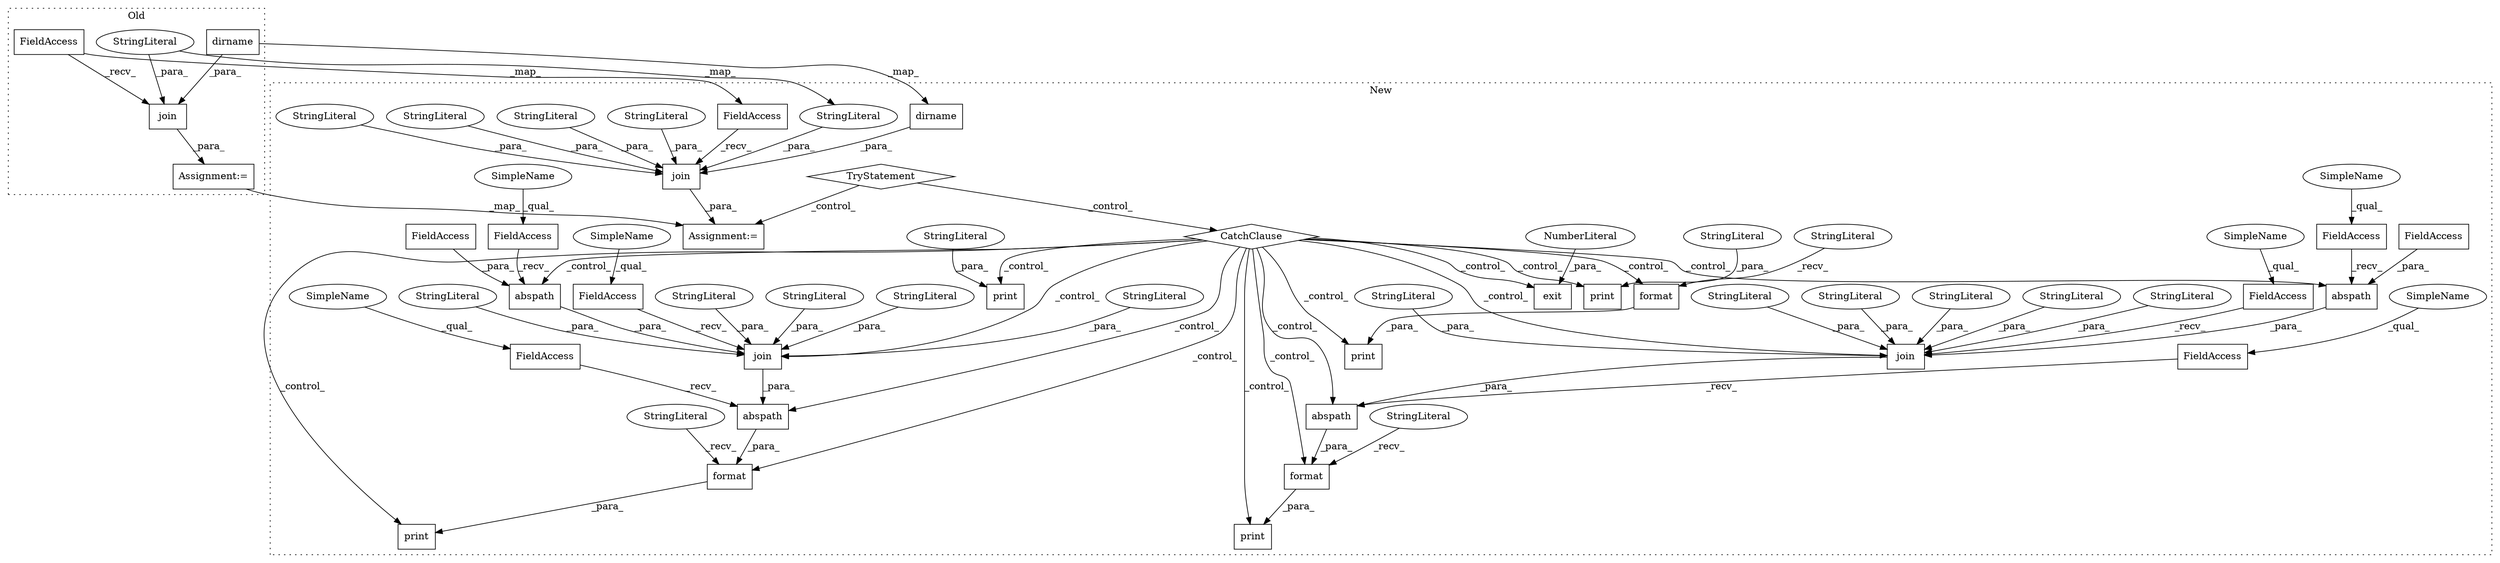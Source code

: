 digraph G {
subgraph cluster0 {
1 [label="join" a="32" s="2396,2471" l="5,1" shape="box"];
30 [label="Assignment:=" a="7" s="2480" l="1" shape="box"];
31 [label="dirname" a="32" s="2409,2442" l="8,1" shape="box"];
38 [label="StringLiteral" a="45" s="2444" l="27" shape="ellipse"];
41 [label="FieldAccess" a="22" s="2388" l="7" shape="box"];
label = "Old";
style="dotted";
}
subgraph cluster1 {
2 [label="print" a="32" s="2637,2698" l="6,1" shape="box"];
3 [label="StringLiteral" a="45" s="2643" l="55" shape="ellipse"];
4 [label="CatchClause" a="12" s="2565,2587" l="11,2" shape="diamond"];
5 [label="exit" a="32" s="3077,3083" l="5,1" shape="box"];
6 [label="print" a="32" s="2953,3064" l="6,1" shape="box"];
7 [label="NumberLiteral" a="34" s="3082" l="1" shape="ellipse"];
8 [label="print" a="32" s="2839,2944" l="6,1" shape="box"];
9 [label="TryStatement" a="54" s="2502" l="4" shape="diamond"];
10 [label="print" a="32" s="2707,2830" l="6,1" shape="box"];
11 [label="format" a="32" s="2617,2627" l="7,1" shape="box"];
12 [label="print" a="32" s="2597,2628" l="6,1" shape="box"];
13 [label="format" a="32" s="2724,2829" l="7,1" shape="box"];
14 [label="abspath" a="32" s="2768,2784" l="8,1" shape="box"];
15 [label="FieldAccess" a="22" s="2760" l="7" shape="box"];
16 [label="FieldAccess" a="22" s="2747" l="7" shape="box"];
17 [label="FieldAccess" a="22" s="2776" l="8" shape="box"];
18 [label="FieldAccess" a="22" s="2731" l="7" shape="box"];
19 [label="abspath" a="32" s="2739,2828" l="8,1" shape="box"];
20 [label="join" a="32" s="2755,2827" l="5,1" shape="box"];
21 [label="StringLiteral" a="45" s="2816" l="11" shape="ellipse"];
22 [label="StringLiteral" a="45" s="2713" l="10" shape="ellipse"];
23 [label="StringLiteral" a="45" s="2845" l="99" shape="ellipse"];
24 [label="StringLiteral" a="45" s="2796" l="6" shape="ellipse"];
25 [label="StringLiteral" a="45" s="2603" l="13" shape="ellipse"];
26 [label="StringLiteral" a="45" s="2803" l="5" shape="ellipse"];
27 [label="StringLiteral" a="45" s="2809" l="6" shape="ellipse"];
28 [label="StringLiteral" a="45" s="2786" l="4" shape="ellipse"];
29 [label="Assignment:=" a="7" s="2516" l="1" shape="box"];
32 [label="dirname" a="32" s="2425,2458" l="8,1" shape="box"];
33 [label="join" a="32" s="2412,2495" l="5,1" shape="box"];
34 [label="StringLiteral" a="45" s="2478" l="6" shape="ellipse"];
35 [label="StringLiteral" a="45" s="2465" l="6" shape="ellipse"];
36 [label="StringLiteral" a="45" s="2460" l="4" shape="ellipse"];
37 [label="StringLiteral" a="45" s="2472" l="5" shape="ellipse"];
39 [label="StringLiteral" a="45" s="2485" l="10" shape="ellipse"];
40 [label="FieldAccess" a="22" s="2404" l="7" shape="box"];
42 [label="FieldAccess" a="22" s="3006" l="7" shape="box"];
43 [label="FieldAccess" a="22" s="2993" l="7" shape="box"];
44 [label="FieldAccess" a="22" s="2977" l="7" shape="box"];
45 [label="abspath" a="32" s="3014,3030" l="8,1" shape="box"];
46 [label="FieldAccess" a="22" s="3022" l="8" shape="box"];
47 [label="abspath" a="32" s="2985,3062" l="8,1" shape="box"];
48 [label="format" a="32" s="2970,3063" l="7,1" shape="box"];
49 [label="join" a="32" s="3001,3061" l="5,1" shape="box"];
50 [label="StringLiteral" a="45" s="2791" l="4" shape="ellipse"];
51 [label="StringLiteral" a="45" s="2959" l="10" shape="ellipse"];
52 [label="StringLiteral" a="45" s="3049" l="5" shape="ellipse"];
53 [label="StringLiteral" a="45" s="3032" l="4" shape="ellipse"];
54 [label="StringLiteral" a="45" s="3042" l="6" shape="ellipse"];
55 [label="StringLiteral" a="45" s="3037" l="4" shape="ellipse"];
56 [label="StringLiteral" a="45" s="3055" l="6" shape="ellipse"];
57 [label="SimpleName" a="42" s="3006" l="2" shape="ellipse"];
58 [label="SimpleName" a="42" s="2760" l="2" shape="ellipse"];
59 [label="SimpleName" a="42" s="2977" l="2" shape="ellipse"];
60 [label="SimpleName" a="42" s="2731" l="2" shape="ellipse"];
61 [label="SimpleName" a="42" s="2993" l="2" shape="ellipse"];
62 [label="SimpleName" a="42" s="2747" l="2" shape="ellipse"];
label = "New";
style="dotted";
}
1 -> 30 [label="_para_"];
3 -> 2 [label="_para_"];
4 -> 6 [label="_control_"];
4 -> 12 [label="_control_"];
4 -> 2 [label="_control_"];
4 -> 11 [label="_control_"];
4 -> 13 [label="_control_"];
4 -> 10 [label="_control_"];
4 -> 5 [label="_control_"];
4 -> 48 [label="_control_"];
4 -> 14 [label="_control_"];
4 -> 49 [label="_control_"];
4 -> 8 [label="_control_"];
4 -> 45 [label="_control_"];
4 -> 20 [label="_control_"];
4 -> 47 [label="_control_"];
4 -> 19 [label="_control_"];
7 -> 5 [label="_para_"];
9 -> 4 [label="_control_"];
9 -> 29 [label="_control_"];
11 -> 12 [label="_para_"];
13 -> 10 [label="_para_"];
14 -> 20 [label="_para_"];
15 -> 14 [label="_recv_"];
16 -> 20 [label="_recv_"];
17 -> 14 [label="_para_"];
18 -> 19 [label="_recv_"];
19 -> 13 [label="_para_"];
20 -> 19 [label="_para_"];
21 -> 20 [label="_para_"];
22 -> 13 [label="_recv_"];
23 -> 8 [label="_para_"];
24 -> 20 [label="_para_"];
25 -> 11 [label="_recv_"];
26 -> 20 [label="_para_"];
27 -> 20 [label="_para_"];
28 -> 20 [label="_para_"];
30 -> 29 [label="_map_"];
31 -> 1 [label="_para_"];
31 -> 32 [label="_map_"];
32 -> 33 [label="_para_"];
33 -> 29 [label="_para_"];
34 -> 33 [label="_para_"];
35 -> 33 [label="_para_"];
36 -> 33 [label="_para_"];
37 -> 33 [label="_para_"];
38 -> 39 [label="_map_"];
38 -> 1 [label="_para_"];
39 -> 33 [label="_para_"];
40 -> 33 [label="_recv_"];
41 -> 40 [label="_map_"];
41 -> 1 [label="_recv_"];
42 -> 45 [label="_recv_"];
43 -> 49 [label="_recv_"];
44 -> 47 [label="_recv_"];
45 -> 49 [label="_para_"];
46 -> 45 [label="_para_"];
47 -> 48 [label="_para_"];
48 -> 6 [label="_para_"];
49 -> 47 [label="_para_"];
50 -> 20 [label="_para_"];
51 -> 48 [label="_recv_"];
52 -> 49 [label="_para_"];
53 -> 49 [label="_para_"];
54 -> 49 [label="_para_"];
55 -> 49 [label="_para_"];
56 -> 49 [label="_para_"];
57 -> 42 [label="_qual_"];
58 -> 15 [label="_qual_"];
59 -> 44 [label="_qual_"];
60 -> 18 [label="_qual_"];
61 -> 43 [label="_qual_"];
62 -> 16 [label="_qual_"];
}